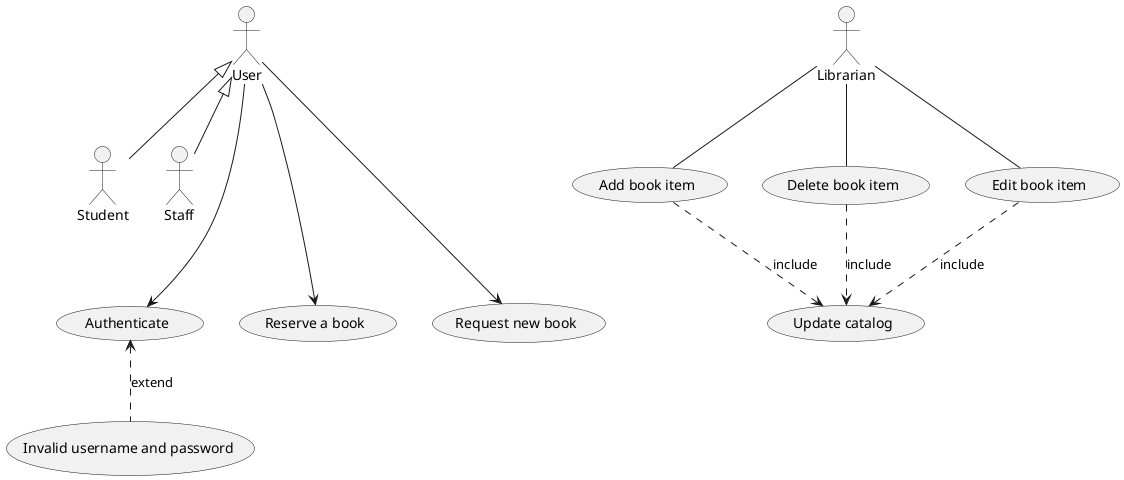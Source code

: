 @startuml
:User: <|-- :Student:
:User: <|-- :Staff:

:User: ---> (Authenticate)
:User: ---> (Reserve a book)
:User: ---> (Request new book)
(Authenticate) <.. (Invalid username and password) : extend

:Librarian: -- (Add book item)
:Librarian: -- (Delete book item)
:Librarian: -- (Edit book item)

(Add book item) ..> (Update catalog) :include
(Delete book item) ..> (Update catalog) :include
(Edit book item) ..> (Update catalog) :include



@enduml